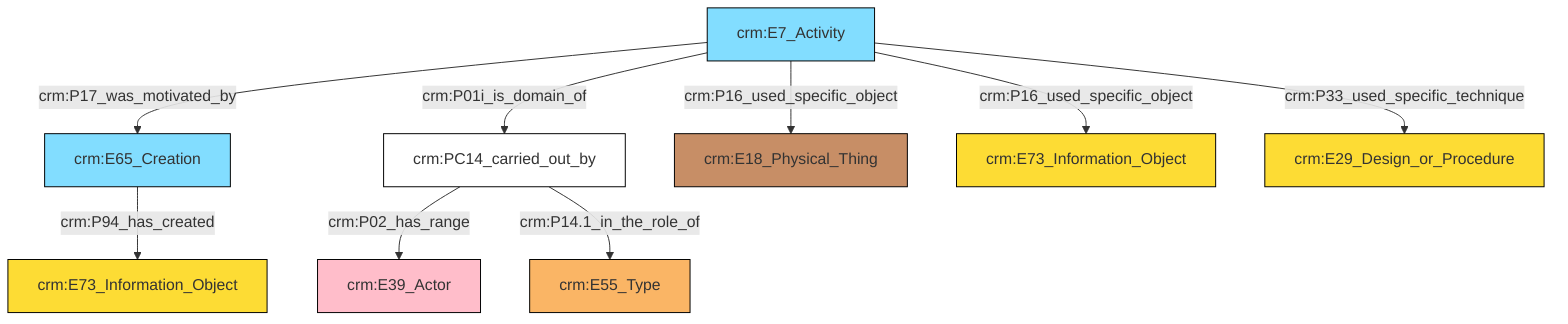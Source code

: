 flowchart TD
classDef Literal fill:#ffffff,stroke:#000000,color:;
classDef Literal_URI fill:#ffffff,stroke:#000000,color:;
classDef crm_E1_CRM_Entity fill:#ffffff,stroke:#000000,color:;
classDef crm_E1_CRM_Entity_URI fill:#ffffff,stroke:#000000,color:;
classDef crm_E2_Temporal_Entity fill:#82ddff,stroke:#000000,color:;
classDef crm_E2_Temporal_Entity_URI fill:#d2effa,stroke:#000000,color:;
classDef crm_E55_Type fill:#fab565,stroke:#000000,color:;
classDef crm_E55_Type_URI fill:#fde7ce,stroke:#000000,color:;
classDef crm_E52_Time-Span fill:#86bcc8,stroke:#000000,color:;
classDef crm_E52_Time-Span_URI fill:#dcebef,stroke:#000000,color:;
classDef crm_E41_Appellation fill:#fef3ba,stroke:#000000,color:;
classDef crm_E41_Appellation_URI fill:#fffae6,stroke:#000000,color:;
classDef crm_E53_Place fill:#94cc7d,stroke:#000000,color:;
classDef crm_E53_Place_URI fill:#e1f1da,stroke:#000000,color:;
classDef crm_E77_Persistent_Item fill:#ffffff,stroke:#000000,color:;
classDef crm_E77_Persistent_Item_URI fill:#ffffff,stroke:#000000,color:;
classDef crm_E28_Conceptual_Object fill:#fddc34,stroke:#000000,color:;
classDef crm_E28_Conceptual_Object_URI fill:#fef6cd,stroke:#000000,color:;
classDef crm_E18_Physical_Thing fill:#c78e66,stroke:#000000,color:;
classDef crm_E18_Physical_Thing_URI fill:#e3c8b5,stroke:#000000,color:;
classDef crm_E39_Actor fill:#ffbdca,stroke:#000000,color:;
classDef crm_E39_Actor_URI fill:#ffe6eb,stroke:#000000,color:;
classDef crm_E54_Dimension fill:#b8b8b8,stroke:#000000,color:;
classDef crm_E54_Dimension_URI fill:#f2f2f2,stroke:#000000,color:;
classDef crm_E92_Spacetime_Volume fill:#cc80ff,stroke:#000000,color:;
classDef crm_E92_Spacetime_Volume_URI fill:#ebccff,stroke:#000000,color:;
classDef crm_E59_Primitive_Value fill:#f0f0f0,stroke:#000000,color:;
classDef crm_E59_Primitive_Value_URI fill:#f2f2f2,stroke:#000000,color:;
classDef crm_PC0_Typed_CRM_Property fill:#ffffff,stroke:#000000,color:;
classDef crm_PC0_Typed_CRM_Property_URI fill:#ffffff,stroke:#000000,color:;
classDef Multi fill:#cccccc,stroke:#000000,color:;
classDef Multi_URI fill:#cccccc,stroke:#000000,color:;
2["crm:PC14_carried_out_by"]:::crm_PC0_Typed_CRM_Property -->|crm:P02_has_range| 0["crm:E39_Actor"]:::crm_E39_Actor
3["crm:E7_Activity"]:::crm_E2_Temporal_Entity -->|crm:P17_was_motivated_by| 4["crm:E65_Creation"]:::crm_E2_Temporal_Entity
4["crm:E65_Creation"]:::crm_E2_Temporal_Entity -->|crm:P94_has_created| 5["crm:E73_Information_Object"]:::crm_E28_Conceptual_Object
3["crm:E7_Activity"]:::crm_E2_Temporal_Entity -->|crm:P01i_is_domain_of| 2["crm:PC14_carried_out_by"]:::crm_PC0_Typed_CRM_Property
2["crm:PC14_carried_out_by"]:::crm_PC0_Typed_CRM_Property -->|crm:P14.1_in_the_role_of| 9["crm:E55_Type"]:::crm_E55_Type
3["crm:E7_Activity"]:::crm_E2_Temporal_Entity -->|crm:P16_used_specific_object| 12["crm:E73_Information_Object"]:::crm_E28_Conceptual_Object
3["crm:E7_Activity"]:::crm_E2_Temporal_Entity -->|crm:P33_used_specific_technique| 13["crm:E29_Design_or_Procedure"]:::crm_E28_Conceptual_Object
3["crm:E7_Activity"]:::crm_E2_Temporal_Entity -->|crm:P16_used_specific_object| 6["crm:E18_Physical_Thing"]:::crm_E18_Physical_Thing
